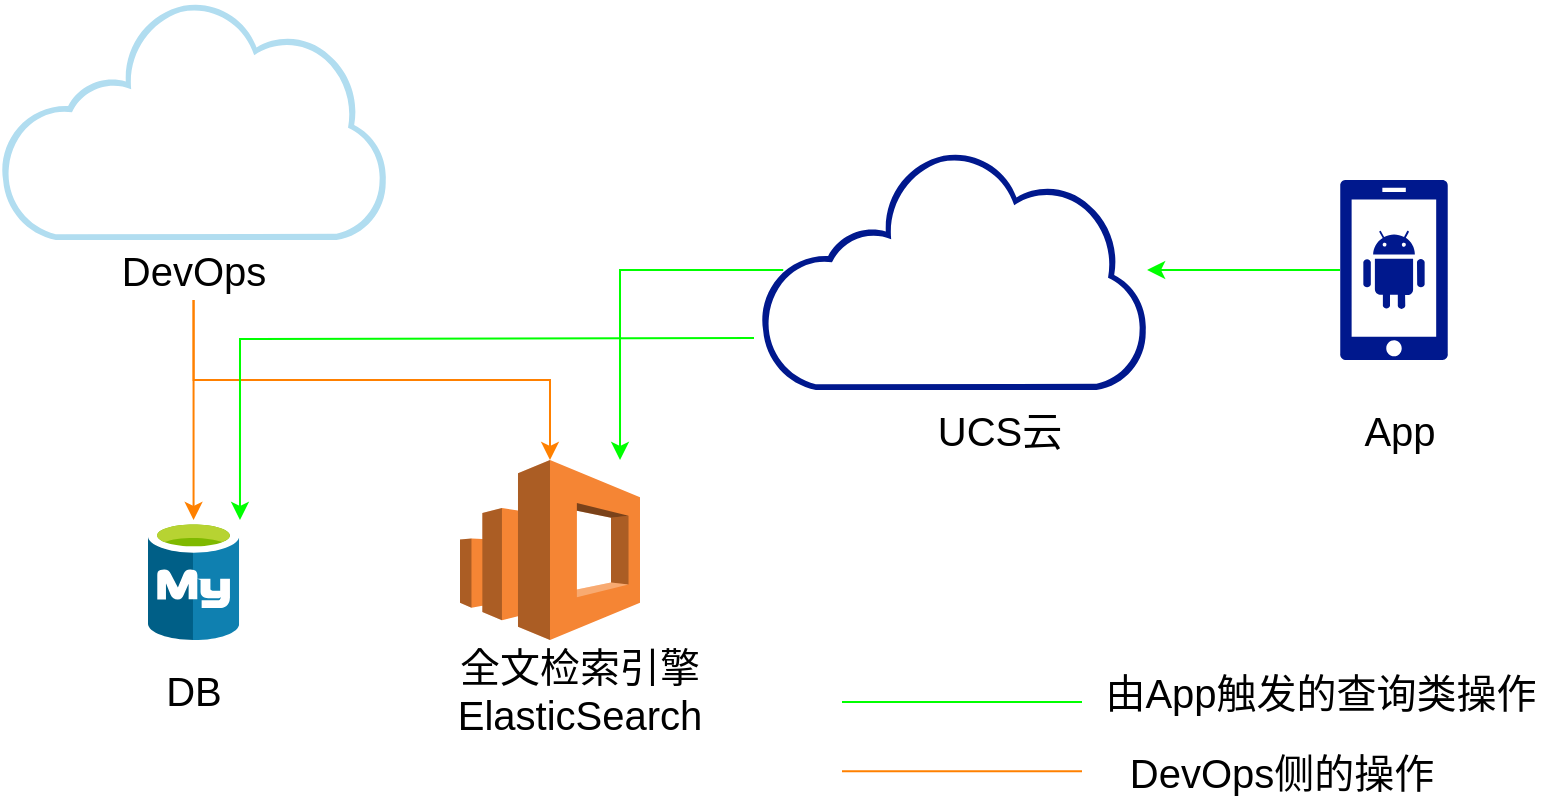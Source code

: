 <mxfile version="24.2.5" type="github">
  <diagram name="第 1 页" id="jeTXBLm-H6XMwneKPCaH">
    <mxGraphModel dx="1335" dy="838" grid="1" gridSize="10" guides="1" tooltips="1" connect="1" arrows="1" fold="1" page="1" pageScale="1" pageWidth="827" pageHeight="1169" math="0" shadow="0">
      <root>
        <mxCell id="0" />
        <mxCell id="1" parent="0" />
        <mxCell id="sWEV5LaynbLMHfX0gyIc-2" value="" style="image;sketch=0;aspect=fixed;html=1;points=[];align=center;fontSize=20;image=img/lib/mscae/Azure_Database_for_MySQL_servers.svg;" vertex="1" parent="1">
          <mxGeometry x="133.98" y="630" width="45.6" height="60" as="geometry" />
        </mxCell>
        <mxCell id="sWEV5LaynbLMHfX0gyIc-13" style="edgeStyle=orthogonalEdgeStyle;rounded=0;orthogonalLoop=1;jettySize=auto;html=1;exitX=0;exitY=0.5;exitDx=0;exitDy=0;exitPerimeter=0;strokeColor=#00FF00;fontSize=20;" edge="1" parent="1" source="sWEV5LaynbLMHfX0gyIc-5" target="sWEV5LaynbLMHfX0gyIc-12">
          <mxGeometry relative="1" as="geometry" />
        </mxCell>
        <mxCell id="sWEV5LaynbLMHfX0gyIc-5" value="" style="sketch=0;aspect=fixed;pointerEvents=1;shadow=0;dashed=0;html=1;strokeColor=none;labelPosition=center;verticalLabelPosition=bottom;verticalAlign=top;align=center;fillColor=#00188D;shape=mxgraph.mscae.enterprise.android_phone;fontSize=20;" vertex="1" parent="1">
          <mxGeometry x="730" y="460" width="54" height="90" as="geometry" />
        </mxCell>
        <mxCell id="sWEV5LaynbLMHfX0gyIc-9" style="edgeStyle=orthogonalEdgeStyle;rounded=0;orthogonalLoop=1;jettySize=auto;html=1;exitX=0.5;exitY=1;exitDx=0;exitDy=0;strokeColor=#FF8000;fontSize=20;" edge="1" parent="1" source="sWEV5LaynbLMHfX0gyIc-15" target="sWEV5LaynbLMHfX0gyIc-2">
          <mxGeometry relative="1" as="geometry">
            <mxPoint x="157" y="540" as="sourcePoint" />
          </mxGeometry>
        </mxCell>
        <mxCell id="sWEV5LaynbLMHfX0gyIc-6" value="" style="sketch=0;aspect=fixed;pointerEvents=1;shadow=0;dashed=0;html=1;strokeColor=none;labelPosition=center;verticalLabelPosition=bottom;verticalAlign=top;align=center;fillColor=#b1ddf0;shape=mxgraph.mscae.enterprise.internet_hollow;fontSize=20;" vertex="1" parent="1">
          <mxGeometry x="60" y="370" width="193.55" height="120" as="geometry" />
        </mxCell>
        <mxCell id="sWEV5LaynbLMHfX0gyIc-10" value="" style="outlineConnect=0;dashed=0;verticalLabelPosition=bottom;verticalAlign=top;align=center;html=1;shape=mxgraph.aws3.elasticsearch_service;fillColor=#F58534;gradientColor=none;fontSize=20;" vertex="1" parent="1">
          <mxGeometry x="290" y="600" width="90" height="90" as="geometry" />
        </mxCell>
        <mxCell id="sWEV5LaynbLMHfX0gyIc-25" style="edgeStyle=orthogonalEdgeStyle;rounded=0;orthogonalLoop=1;jettySize=auto;html=1;exitX=0.06;exitY=0.5;exitDx=0;exitDy=0;exitPerimeter=0;entryX=0.889;entryY=0;entryDx=0;entryDy=0;entryPerimeter=0;strokeColor=#00FF00;fontSize=20;" edge="1" parent="1" source="sWEV5LaynbLMHfX0gyIc-12" target="sWEV5LaynbLMHfX0gyIc-10">
          <mxGeometry relative="1" as="geometry">
            <mxPoint x="370" y="590" as="targetPoint" />
          </mxGeometry>
        </mxCell>
        <mxCell id="sWEV5LaynbLMHfX0gyIc-12" value="" style="sketch=0;aspect=fixed;pointerEvents=1;shadow=0;dashed=0;html=1;strokeColor=none;labelPosition=center;verticalLabelPosition=bottom;verticalAlign=top;align=center;fillColor=#00188D;shape=mxgraph.mscae.enterprise.internet_hollow;fontSize=20;" vertex="1" parent="1">
          <mxGeometry x="440" y="445" width="193.55" height="120" as="geometry" />
        </mxCell>
        <mxCell id="sWEV5LaynbLMHfX0gyIc-14" value="UCS云" style="text;html=1;align=center;verticalAlign=middle;whiteSpace=wrap;rounded=0;fontSize=20;" vertex="1" parent="1">
          <mxGeometry x="520" y="570" width="80" height="30" as="geometry" />
        </mxCell>
        <mxCell id="sWEV5LaynbLMHfX0gyIc-20" style="edgeStyle=orthogonalEdgeStyle;rounded=0;orthogonalLoop=1;jettySize=auto;html=1;exitX=0.5;exitY=1;exitDx=0;exitDy=0;strokeColor=#FF8000;fontSize=20;" edge="1" parent="1" source="sWEV5LaynbLMHfX0gyIc-15" target="sWEV5LaynbLMHfX0gyIc-10">
          <mxGeometry relative="1" as="geometry" />
        </mxCell>
        <mxCell id="sWEV5LaynbLMHfX0gyIc-15" value="DevOps" style="text;html=1;align=center;verticalAlign=middle;whiteSpace=wrap;rounded=0;fontSize=20;" vertex="1" parent="1">
          <mxGeometry x="126.78" y="490" width="60" height="30" as="geometry" />
        </mxCell>
        <mxCell id="sWEV5LaynbLMHfX0gyIc-16" value="DB" style="text;html=1;align=center;verticalAlign=middle;whiteSpace=wrap;rounded=0;fontSize=20;" vertex="1" parent="1">
          <mxGeometry x="126.78" y="700" width="60" height="30" as="geometry" />
        </mxCell>
        <mxCell id="sWEV5LaynbLMHfX0gyIc-17" value="全文检索引擎ElasticSearch" style="text;html=1;align=center;verticalAlign=middle;whiteSpace=wrap;rounded=0;fontSize=20;" vertex="1" parent="1">
          <mxGeometry x="320" y="700" width="60" height="30" as="geometry" />
        </mxCell>
        <mxCell id="sWEV5LaynbLMHfX0gyIc-21" style="edgeStyle=orthogonalEdgeStyle;rounded=0;orthogonalLoop=1;jettySize=auto;html=1;entryX=1.009;entryY=0;entryDx=0;entryDy=0;entryPerimeter=0;strokeColor=#00FF00;fontSize=20;" edge="1" parent="1" target="sWEV5LaynbLMHfX0gyIc-2">
          <mxGeometry relative="1" as="geometry">
            <mxPoint x="437" y="539" as="sourcePoint" />
          </mxGeometry>
        </mxCell>
        <mxCell id="sWEV5LaynbLMHfX0gyIc-26" value="App" style="text;html=1;align=center;verticalAlign=middle;whiteSpace=wrap;rounded=0;fontSize=20;" vertex="1" parent="1">
          <mxGeometry x="730" y="570" width="60" height="30" as="geometry" />
        </mxCell>
        <mxCell id="sWEV5LaynbLMHfX0gyIc-27" value="" style="endArrow=none;html=1;rounded=0;strokeColor=#00FF00;fontSize=20;" edge="1" parent="1">
          <mxGeometry width="50" height="50" relative="1" as="geometry">
            <mxPoint x="481" y="721" as="sourcePoint" />
            <mxPoint x="601" y="721" as="targetPoint" />
          </mxGeometry>
        </mxCell>
        <mxCell id="sWEV5LaynbLMHfX0gyIc-28" value="" style="endArrow=none;html=1;rounded=0;strokeColor=#FF8000;fontSize=20;" edge="1" parent="1">
          <mxGeometry width="50" height="50" relative="1" as="geometry">
            <mxPoint x="481.0" y="755.58" as="sourcePoint" />
            <mxPoint x="601" y="755.58" as="targetPoint" />
          </mxGeometry>
        </mxCell>
        <mxCell id="sWEV5LaynbLMHfX0gyIc-29" value="由App触发的查询类操作" style="text;html=1;align=center;verticalAlign=middle;whiteSpace=wrap;rounded=0;fontSize=20;" vertex="1" parent="1">
          <mxGeometry x="611" y="701" width="219" height="30" as="geometry" />
        </mxCell>
        <mxCell id="sWEV5LaynbLMHfX0gyIc-30" value="DevOps侧的操作" style="text;html=1;align=center;verticalAlign=middle;whiteSpace=wrap;rounded=0;fontSize=20;" vertex="1" parent="1">
          <mxGeometry x="611" y="741" width="180" height="30" as="geometry" />
        </mxCell>
      </root>
    </mxGraphModel>
  </diagram>
</mxfile>
